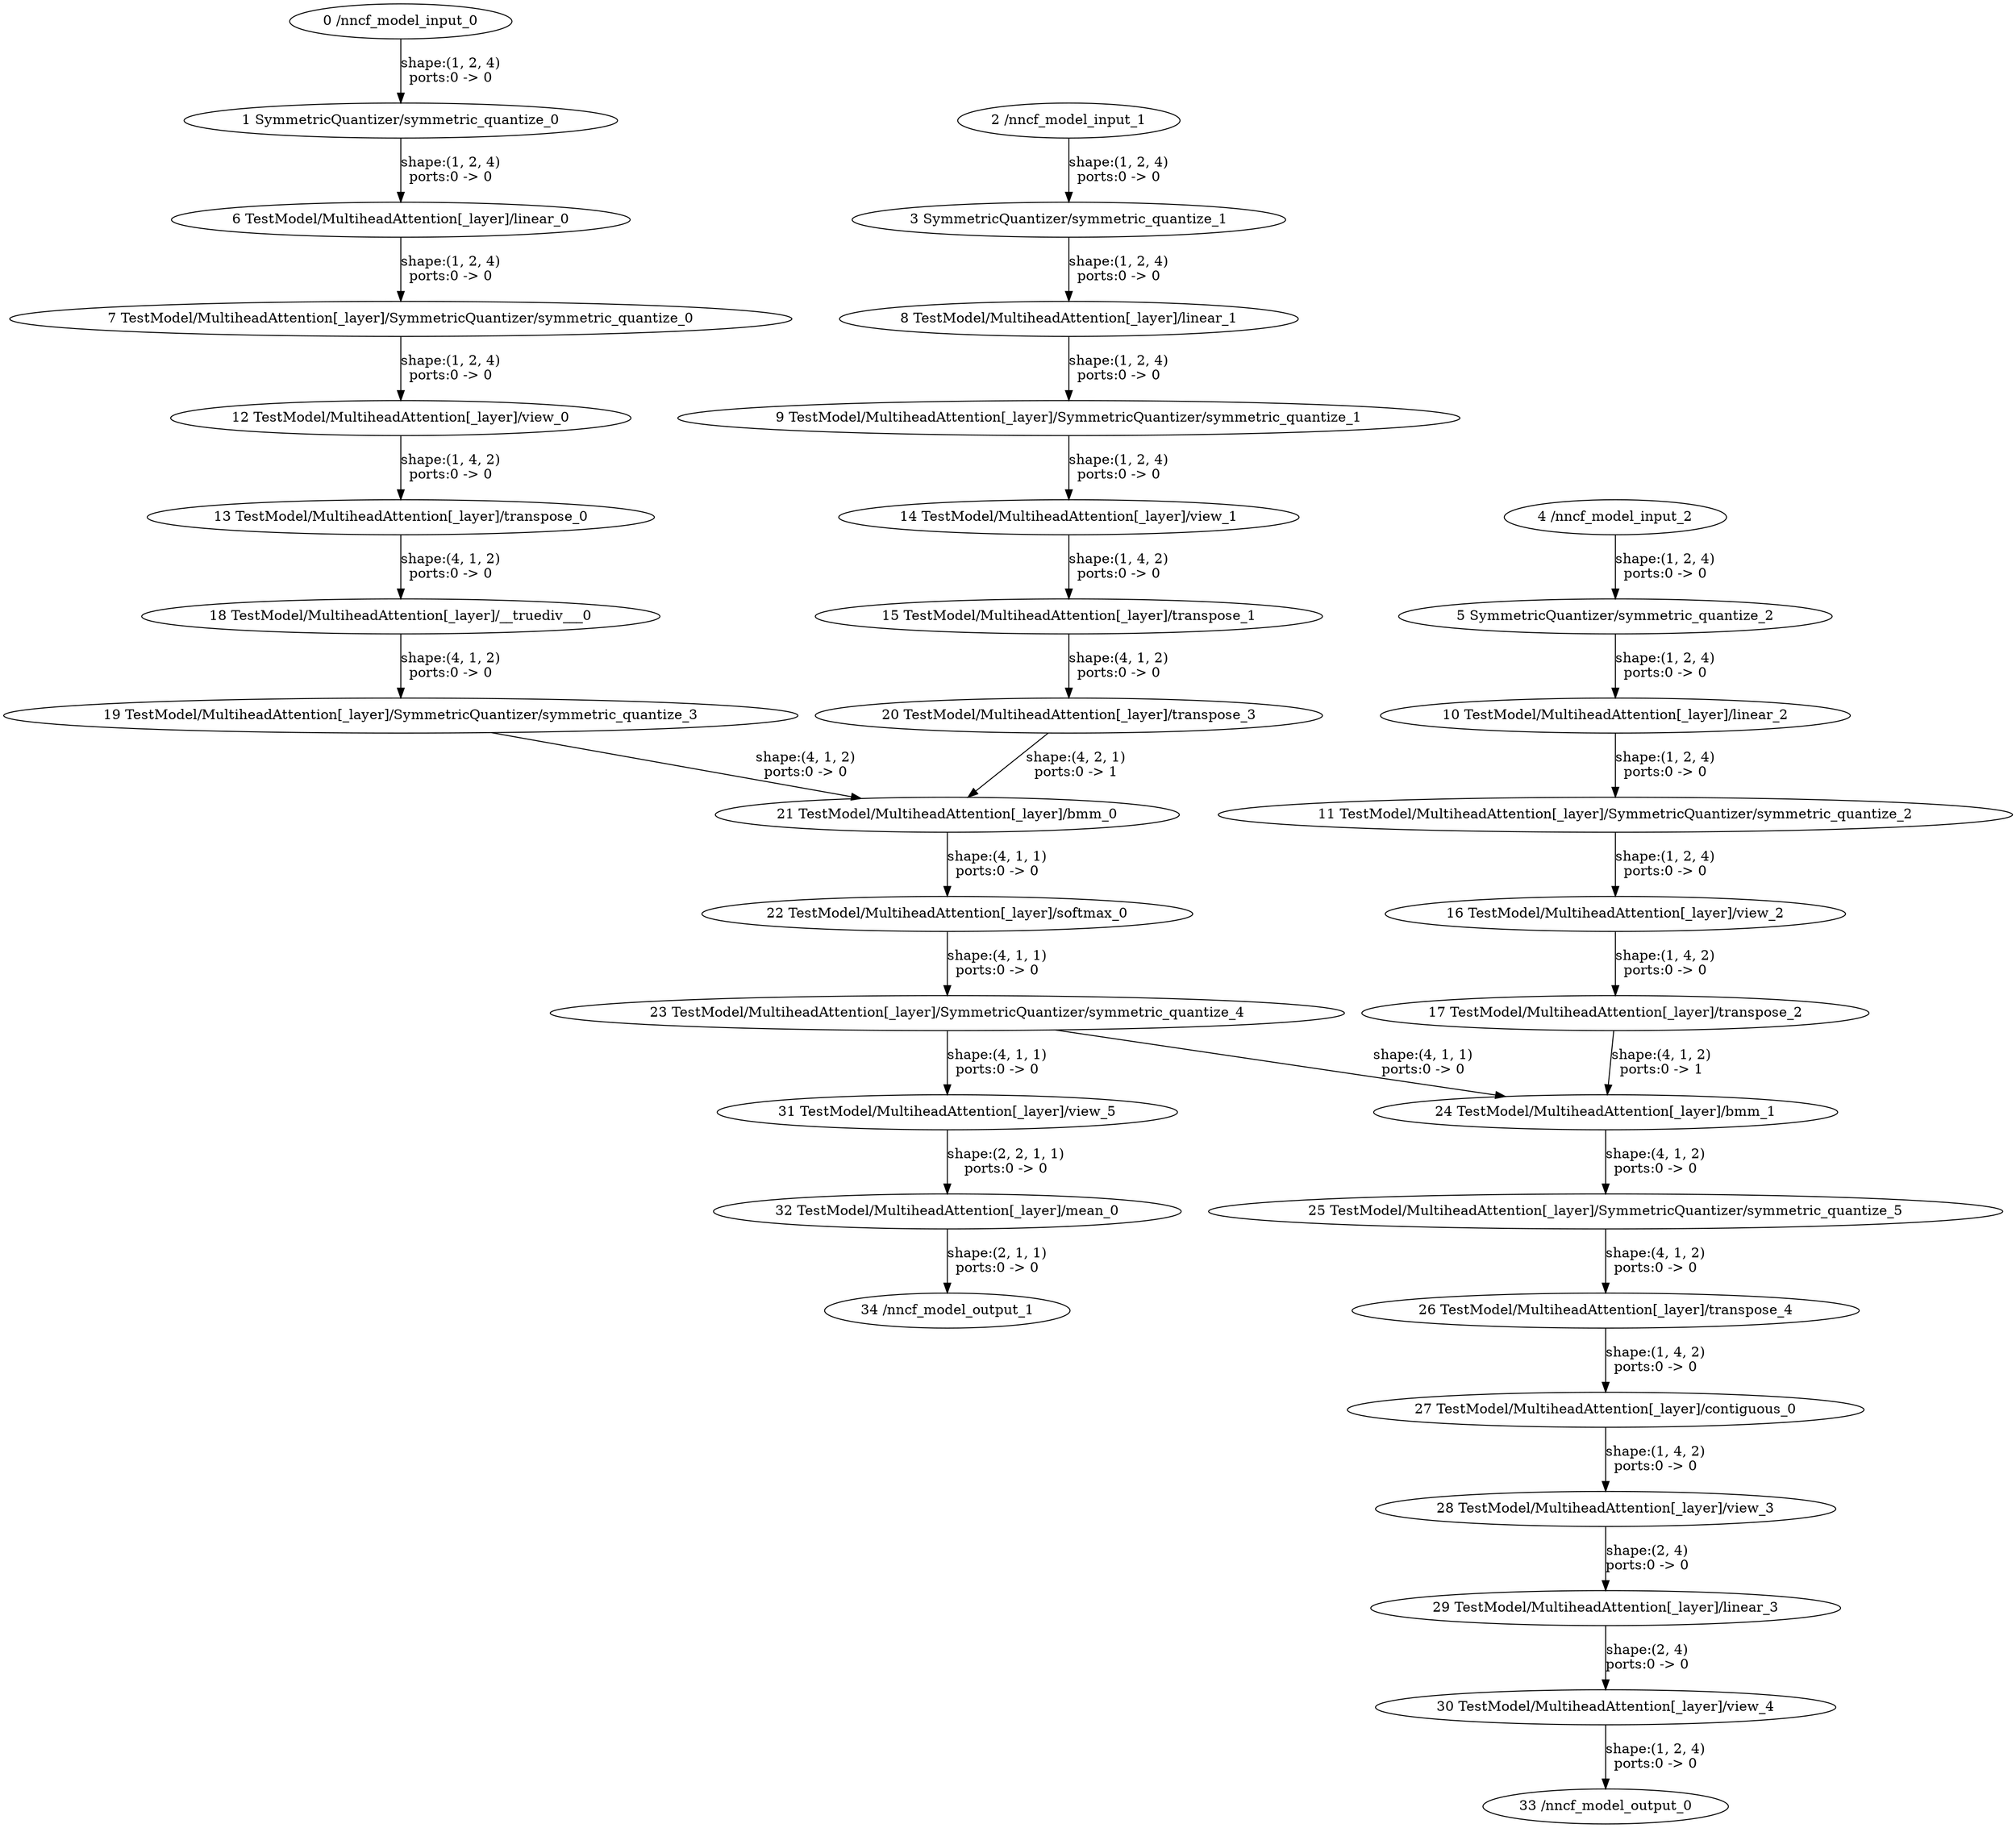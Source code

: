 strict digraph  {
"0 /nncf_model_input_0" [id=0, type=nncf_model_input];
"1 SymmetricQuantizer/symmetric_quantize_0" [id=1, type=symmetric_quantize];
"2 /nncf_model_input_1" [id=2, type=nncf_model_input];
"3 SymmetricQuantizer/symmetric_quantize_1" [id=3, type=symmetric_quantize];
"4 /nncf_model_input_2" [id=4, type=nncf_model_input];
"5 SymmetricQuantizer/symmetric_quantize_2" [id=5, type=symmetric_quantize];
"6 TestModel/MultiheadAttention[_layer]/linear_0" [id=6, type=linear];
"7 TestModel/MultiheadAttention[_layer]/SymmetricQuantizer/symmetric_quantize_0" [id=7, type=symmetric_quantize];
"8 TestModel/MultiheadAttention[_layer]/linear_1" [id=8, type=linear];
"9 TestModel/MultiheadAttention[_layer]/SymmetricQuantizer/symmetric_quantize_1" [id=9, type=symmetric_quantize];
"10 TestModel/MultiheadAttention[_layer]/linear_2" [id=10, type=linear];
"11 TestModel/MultiheadAttention[_layer]/SymmetricQuantizer/symmetric_quantize_2" [id=11, type=symmetric_quantize];
"12 TestModel/MultiheadAttention[_layer]/view_0" [id=12, type=view];
"13 TestModel/MultiheadAttention[_layer]/transpose_0" [id=13, type=transpose];
"14 TestModel/MultiheadAttention[_layer]/view_1" [id=14, type=view];
"15 TestModel/MultiheadAttention[_layer]/transpose_1" [id=15, type=transpose];
"16 TestModel/MultiheadAttention[_layer]/view_2" [id=16, type=view];
"17 TestModel/MultiheadAttention[_layer]/transpose_2" [id=17, type=transpose];
"18 TestModel/MultiheadAttention[_layer]/__truediv___0" [id=18, type=__truediv__];
"19 TestModel/MultiheadAttention[_layer]/SymmetricQuantizer/symmetric_quantize_3" [id=19, type=symmetric_quantize];
"20 TestModel/MultiheadAttention[_layer]/transpose_3" [id=20, type=transpose];
"21 TestModel/MultiheadAttention[_layer]/bmm_0" [id=21, type=bmm];
"22 TestModel/MultiheadAttention[_layer]/softmax_0" [id=22, type=softmax];
"23 TestModel/MultiheadAttention[_layer]/SymmetricQuantizer/symmetric_quantize_4" [id=23, type=symmetric_quantize];
"24 TestModel/MultiheadAttention[_layer]/bmm_1" [id=24, type=bmm];
"25 TestModel/MultiheadAttention[_layer]/SymmetricQuantizer/symmetric_quantize_5" [id=25, type=symmetric_quantize];
"26 TestModel/MultiheadAttention[_layer]/transpose_4" [id=26, type=transpose];
"27 TestModel/MultiheadAttention[_layer]/contiguous_0" [id=27, type=contiguous];
"28 TestModel/MultiheadAttention[_layer]/view_3" [id=28, type=view];
"29 TestModel/MultiheadAttention[_layer]/linear_3" [id=29, type=linear];
"30 TestModel/MultiheadAttention[_layer]/view_4" [id=30, type=view];
"31 TestModel/MultiheadAttention[_layer]/view_5" [id=31, type=view];
"32 TestModel/MultiheadAttention[_layer]/mean_0" [id=32, type=mean];
"33 /nncf_model_output_0" [id=33, type=nncf_model_output];
"34 /nncf_model_output_1" [id=34, type=nncf_model_output];
"0 /nncf_model_input_0" -> "1 SymmetricQuantizer/symmetric_quantize_0"  [label="shape:(1, 2, 4)\nports:0 -> 0", style=solid];
"1 SymmetricQuantizer/symmetric_quantize_0" -> "6 TestModel/MultiheadAttention[_layer]/linear_0"  [label="shape:(1, 2, 4)\nports:0 -> 0", style=solid];
"2 /nncf_model_input_1" -> "3 SymmetricQuantizer/symmetric_quantize_1"  [label="shape:(1, 2, 4)\nports:0 -> 0", style=solid];
"3 SymmetricQuantizer/symmetric_quantize_1" -> "8 TestModel/MultiheadAttention[_layer]/linear_1"  [label="shape:(1, 2, 4)\nports:0 -> 0", style=solid];
"4 /nncf_model_input_2" -> "5 SymmetricQuantizer/symmetric_quantize_2"  [label="shape:(1, 2, 4)\nports:0 -> 0", style=solid];
"5 SymmetricQuantizer/symmetric_quantize_2" -> "10 TestModel/MultiheadAttention[_layer]/linear_2"  [label="shape:(1, 2, 4)\nports:0 -> 0", style=solid];
"6 TestModel/MultiheadAttention[_layer]/linear_0" -> "7 TestModel/MultiheadAttention[_layer]/SymmetricQuantizer/symmetric_quantize_0"  [label="shape:(1, 2, 4)\nports:0 -> 0", style=solid];
"7 TestModel/MultiheadAttention[_layer]/SymmetricQuantizer/symmetric_quantize_0" -> "12 TestModel/MultiheadAttention[_layer]/view_0"  [label="shape:(1, 2, 4)\nports:0 -> 0", style=solid];
"8 TestModel/MultiheadAttention[_layer]/linear_1" -> "9 TestModel/MultiheadAttention[_layer]/SymmetricQuantizer/symmetric_quantize_1"  [label="shape:(1, 2, 4)\nports:0 -> 0", style=solid];
"9 TestModel/MultiheadAttention[_layer]/SymmetricQuantizer/symmetric_quantize_1" -> "14 TestModel/MultiheadAttention[_layer]/view_1"  [label="shape:(1, 2, 4)\nports:0 -> 0", style=solid];
"10 TestModel/MultiheadAttention[_layer]/linear_2" -> "11 TestModel/MultiheadAttention[_layer]/SymmetricQuantizer/symmetric_quantize_2"  [label="shape:(1, 2, 4)\nports:0 -> 0", style=solid];
"11 TestModel/MultiheadAttention[_layer]/SymmetricQuantizer/symmetric_quantize_2" -> "16 TestModel/MultiheadAttention[_layer]/view_2"  [label="shape:(1, 2, 4)\nports:0 -> 0", style=solid];
"12 TestModel/MultiheadAttention[_layer]/view_0" -> "13 TestModel/MultiheadAttention[_layer]/transpose_0"  [label="shape:(1, 4, 2)\nports:0 -> 0", style=solid];
"13 TestModel/MultiheadAttention[_layer]/transpose_0" -> "18 TestModel/MultiheadAttention[_layer]/__truediv___0"  [label="shape:(4, 1, 2)\nports:0 -> 0", style=solid];
"14 TestModel/MultiheadAttention[_layer]/view_1" -> "15 TestModel/MultiheadAttention[_layer]/transpose_1"  [label="shape:(1, 4, 2)\nports:0 -> 0", style=solid];
"15 TestModel/MultiheadAttention[_layer]/transpose_1" -> "20 TestModel/MultiheadAttention[_layer]/transpose_3"  [label="shape:(4, 1, 2)\nports:0 -> 0", style=solid];
"16 TestModel/MultiheadAttention[_layer]/view_2" -> "17 TestModel/MultiheadAttention[_layer]/transpose_2"  [label="shape:(1, 4, 2)\nports:0 -> 0", style=solid];
"17 TestModel/MultiheadAttention[_layer]/transpose_2" -> "24 TestModel/MultiheadAttention[_layer]/bmm_1"  [label="shape:(4, 1, 2)\nports:0 -> 1", style=solid];
"18 TestModel/MultiheadAttention[_layer]/__truediv___0" -> "19 TestModel/MultiheadAttention[_layer]/SymmetricQuantizer/symmetric_quantize_3"  [label="shape:(4, 1, 2)\nports:0 -> 0", style=solid];
"19 TestModel/MultiheadAttention[_layer]/SymmetricQuantizer/symmetric_quantize_3" -> "21 TestModel/MultiheadAttention[_layer]/bmm_0"  [label="shape:(4, 1, 2)\nports:0 -> 0", style=solid];
"20 TestModel/MultiheadAttention[_layer]/transpose_3" -> "21 TestModel/MultiheadAttention[_layer]/bmm_0"  [label="shape:(4, 2, 1)\nports:0 -> 1", style=solid];
"21 TestModel/MultiheadAttention[_layer]/bmm_0" -> "22 TestModel/MultiheadAttention[_layer]/softmax_0"  [label="shape:(4, 1, 1)\nports:0 -> 0", style=solid];
"22 TestModel/MultiheadAttention[_layer]/softmax_0" -> "23 TestModel/MultiheadAttention[_layer]/SymmetricQuantizer/symmetric_quantize_4"  [label="shape:(4, 1, 1)\nports:0 -> 0", style=solid];
"23 TestModel/MultiheadAttention[_layer]/SymmetricQuantizer/symmetric_quantize_4" -> "24 TestModel/MultiheadAttention[_layer]/bmm_1"  [label="shape:(4, 1, 1)\nports:0 -> 0", style=solid];
"23 TestModel/MultiheadAttention[_layer]/SymmetricQuantizer/symmetric_quantize_4" -> "31 TestModel/MultiheadAttention[_layer]/view_5"  [label="shape:(4, 1, 1)\nports:0 -> 0", style=solid];
"24 TestModel/MultiheadAttention[_layer]/bmm_1" -> "25 TestModel/MultiheadAttention[_layer]/SymmetricQuantizer/symmetric_quantize_5"  [label="shape:(4, 1, 2)\nports:0 -> 0", style=solid];
"25 TestModel/MultiheadAttention[_layer]/SymmetricQuantizer/symmetric_quantize_5" -> "26 TestModel/MultiheadAttention[_layer]/transpose_4"  [label="shape:(4, 1, 2)\nports:0 -> 0", style=solid];
"26 TestModel/MultiheadAttention[_layer]/transpose_4" -> "27 TestModel/MultiheadAttention[_layer]/contiguous_0"  [label="shape:(1, 4, 2)\nports:0 -> 0", style=solid];
"27 TestModel/MultiheadAttention[_layer]/contiguous_0" -> "28 TestModel/MultiheadAttention[_layer]/view_3"  [label="shape:(1, 4, 2)\nports:0 -> 0", style=solid];
"28 TestModel/MultiheadAttention[_layer]/view_3" -> "29 TestModel/MultiheadAttention[_layer]/linear_3"  [label="shape:(2, 4)\nports:0 -> 0", style=solid];
"29 TestModel/MultiheadAttention[_layer]/linear_3" -> "30 TestModel/MultiheadAttention[_layer]/view_4"  [label="shape:(2, 4)\nports:0 -> 0", style=solid];
"30 TestModel/MultiheadAttention[_layer]/view_4" -> "33 /nncf_model_output_0"  [label="shape:(1, 2, 4)\nports:0 -> 0", style=solid];
"31 TestModel/MultiheadAttention[_layer]/view_5" -> "32 TestModel/MultiheadAttention[_layer]/mean_0"  [label="shape:(2, 2, 1, 1)\nports:0 -> 0", style=solid];
"32 TestModel/MultiheadAttention[_layer]/mean_0" -> "34 /nncf_model_output_1"  [label="shape:(2, 1, 1)\nports:0 -> 0", style=solid];
}
